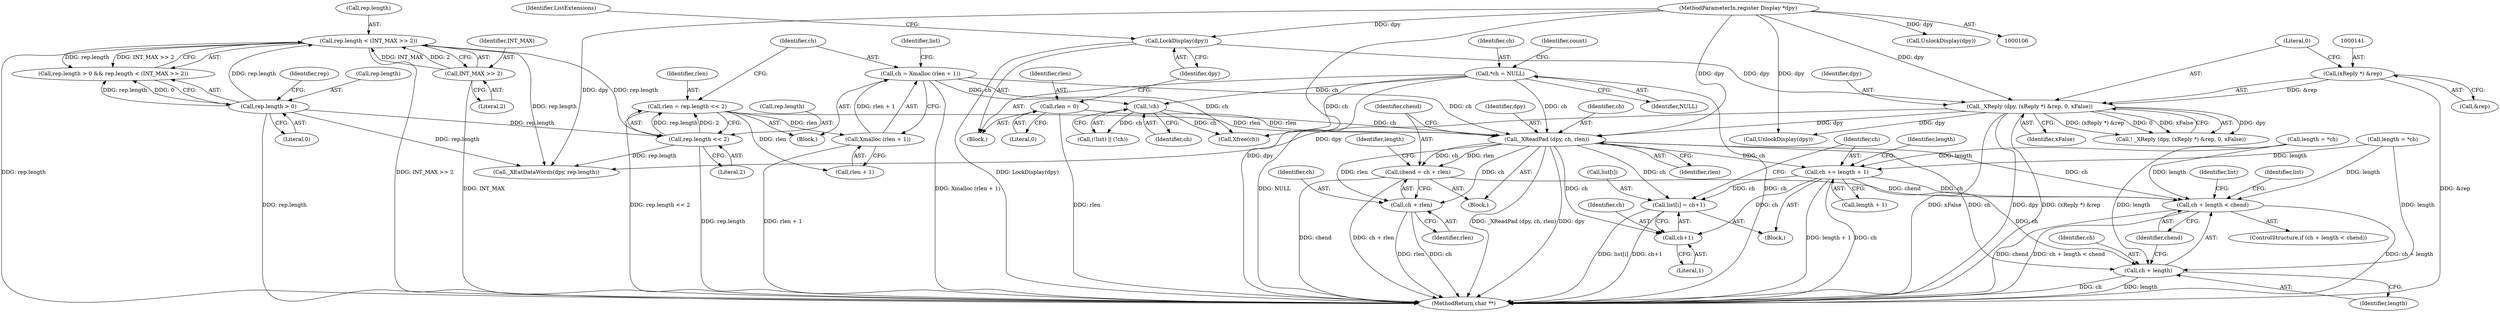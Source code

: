 digraph "0_libx11_b469da1430cdcee06e31c6251b83aede072a1ff0_1@pointer" {
"1000219" [label="(Call,_XReadPad (dpy, ch, rlen))"];
"1000138" [label="(Call,_XReply (dpy, (xReply *) &rep, 0, xFalse))"];
"1000131" [label="(Call,LockDisplay(dpy))"];
"1000107" [label="(MethodParameterIn,register Display *dpy)"];
"1000140" [label="(Call,(xReply *) &rep)"];
"1000116" [label="(Call,*ch = NULL)"];
"1000200" [label="(Call,!ch)"];
"1000190" [label="(Call,ch = Xmalloc (rlen + 1))"];
"1000192" [label="(Call,Xmalloc (rlen + 1))"];
"1000183" [label="(Call,rlen = rep.length << 2)"];
"1000185" [label="(Call,rep.length << 2)"];
"1000175" [label="(Call,rep.length < (INT_MAX >> 2))"];
"1000170" [label="(Call,rep.length > 0)"];
"1000179" [label="(Call,INT_MAX >> 2)"];
"1000128" [label="(Call,rlen = 0)"];
"1000223" [label="(Call,chend = ch + rlen)"];
"1000245" [label="(Call,ch + length < chend)"];
"1000225" [label="(Call,ch + rlen)"];
"1000246" [label="(Call,ch + length)"];
"1000251" [label="(Call,list[i] = ch+1)"];
"1000255" [label="(Call,ch+1)"];
"1000258" [label="(Call,ch += length + 1)"];
"1000279" [label="(MethodReturn,char **)"];
"1000139" [label="(Identifier,dpy)"];
"1000197" [label="(Call,(!list) || (!ch))"];
"1000182" [label="(Block,)"];
"1000175" [label="(Call,rep.length < (INT_MAX >> 2))"];
"1000250" [label="(Block,)"];
"1000224" [label="(Identifier,chend)"];
"1000128" [label="(Call,rlen = 0)"];
"1000220" [label="(Identifier,dpy)"];
"1000247" [label="(Identifier,ch)"];
"1000221" [label="(Identifier,ch)"];
"1000258" [label="(Call,ch += length + 1)"];
"1000246" [label="(Call,ch + length)"];
"1000122" [label="(Identifier,count)"];
"1000191" [label="(Identifier,ch)"];
"1000186" [label="(Call,rep.length)"];
"1000257" [label="(Literal,1)"];
"1000177" [label="(Identifier,rep)"];
"1000223" [label="(Call,chend = ch + rlen)"];
"1000137" [label="(Call,! _XReply (dpy, (xReply *) &rep, 0, xFalse))"];
"1000212" [label="(Call,UnlockDisplay(dpy))"];
"1000130" [label="(Literal,0)"];
"1000252" [label="(Call,list[i])"];
"1000222" [label="(Identifier,rlen)"];
"1000249" [label="(Identifier,chend)"];
"1000180" [label="(Identifier,INT_MAX)"];
"1000205" [label="(Call,Xfree(ch))"];
"1000225" [label="(Call,ch + rlen)"];
"1000256" [label="(Identifier,ch)"];
"1000117" [label="(Identifier,ch)"];
"1000109" [label="(Block,)"];
"1000140" [label="(Call,(xReply *) &rep)"];
"1000171" [label="(Call,rep.length)"];
"1000248" [label="(Identifier,length)"];
"1000189" [label="(Literal,2)"];
"1000251" [label="(Call,list[i] = ch+1)"];
"1000190" [label="(Call,ch = Xmalloc (rlen + 1))"];
"1000219" [label="(Call,_XReadPad (dpy, ch, rlen))"];
"1000142" [label="(Call,&rep)"];
"1000184" [label="(Identifier,rlen)"];
"1000118" [label="(Identifier,NULL)"];
"1000226" [label="(Identifier,ch)"];
"1000138" [label="(Call,_XReply (dpy, (xReply *) &rep, 0, xFalse))"];
"1000147" [label="(Call,UnlockDisplay(dpy))"];
"1000169" [label="(Call,rep.length > 0 && rep.length < (INT_MAX >> 2))"];
"1000200" [label="(Call,!ch)"];
"1000264" [label="(Identifier,length)"];
"1000183" [label="(Call,rlen = rep.length << 2)"];
"1000245" [label="(Call,ch + length < chend)"];
"1000129" [label="(Identifier,rlen)"];
"1000229" [label="(Identifier,length)"];
"1000131" [label="(Call,LockDisplay(dpy))"];
"1000107" [label="(MethodParameterIn,register Display *dpy)"];
"1000207" [label="(Call,_XEatDataWords(dpy, rep.length))"];
"1000255" [label="(Call,ch+1)"];
"1000228" [label="(Call,length = *ch)"];
"1000116" [label="(Call,*ch = NULL)"];
"1000244" [label="(ControlStructure,if (ch + length < chend))"];
"1000253" [label="(Identifier,list)"];
"1000201" [label="(Identifier,ch)"];
"1000179" [label="(Call,INT_MAX >> 2)"];
"1000263" [label="(Call,length = *ch)"];
"1000176" [label="(Call,rep.length)"];
"1000134" [label="(Identifier,ListExtensions)"];
"1000192" [label="(Call,Xmalloc (rlen + 1))"];
"1000132" [label="(Identifier,dpy)"];
"1000170" [label="(Call,rep.length > 0)"];
"1000174" [label="(Literal,0)"];
"1000276" [label="(Identifier,list)"];
"1000145" [label="(Identifier,xFalse)"];
"1000260" [label="(Call,length + 1)"];
"1000259" [label="(Identifier,ch)"];
"1000158" [label="(Block,)"];
"1000185" [label="(Call,rep.length << 2)"];
"1000199" [label="(Identifier,list)"];
"1000193" [label="(Call,rlen + 1)"];
"1000181" [label="(Literal,2)"];
"1000227" [label="(Identifier,rlen)"];
"1000144" [label="(Literal,0)"];
"1000219" -> "1000158"  [label="AST: "];
"1000219" -> "1000222"  [label="CFG: "];
"1000220" -> "1000219"  [label="AST: "];
"1000221" -> "1000219"  [label="AST: "];
"1000222" -> "1000219"  [label="AST: "];
"1000224" -> "1000219"  [label="CFG: "];
"1000219" -> "1000279"  [label="DDG: _XReadPad (dpy, ch, rlen)"];
"1000219" -> "1000279"  [label="DDG: dpy"];
"1000138" -> "1000219"  [label="DDG: dpy"];
"1000107" -> "1000219"  [label="DDG: dpy"];
"1000116" -> "1000219"  [label="DDG: ch"];
"1000200" -> "1000219"  [label="DDG: ch"];
"1000190" -> "1000219"  [label="DDG: ch"];
"1000128" -> "1000219"  [label="DDG: rlen"];
"1000183" -> "1000219"  [label="DDG: rlen"];
"1000219" -> "1000223"  [label="DDG: ch"];
"1000219" -> "1000223"  [label="DDG: rlen"];
"1000219" -> "1000225"  [label="DDG: ch"];
"1000219" -> "1000225"  [label="DDG: rlen"];
"1000219" -> "1000245"  [label="DDG: ch"];
"1000219" -> "1000246"  [label="DDG: ch"];
"1000219" -> "1000251"  [label="DDG: ch"];
"1000219" -> "1000255"  [label="DDG: ch"];
"1000219" -> "1000258"  [label="DDG: ch"];
"1000138" -> "1000137"  [label="AST: "];
"1000138" -> "1000145"  [label="CFG: "];
"1000139" -> "1000138"  [label="AST: "];
"1000140" -> "1000138"  [label="AST: "];
"1000144" -> "1000138"  [label="AST: "];
"1000145" -> "1000138"  [label="AST: "];
"1000137" -> "1000138"  [label="CFG: "];
"1000138" -> "1000279"  [label="DDG: dpy"];
"1000138" -> "1000279"  [label="DDG: (xReply *) &rep"];
"1000138" -> "1000279"  [label="DDG: xFalse"];
"1000138" -> "1000137"  [label="DDG: dpy"];
"1000138" -> "1000137"  [label="DDG: (xReply *) &rep"];
"1000138" -> "1000137"  [label="DDG: 0"];
"1000138" -> "1000137"  [label="DDG: xFalse"];
"1000131" -> "1000138"  [label="DDG: dpy"];
"1000107" -> "1000138"  [label="DDG: dpy"];
"1000140" -> "1000138"  [label="DDG: &rep"];
"1000138" -> "1000147"  [label="DDG: dpy"];
"1000138" -> "1000207"  [label="DDG: dpy"];
"1000131" -> "1000109"  [label="AST: "];
"1000131" -> "1000132"  [label="CFG: "];
"1000132" -> "1000131"  [label="AST: "];
"1000134" -> "1000131"  [label="CFG: "];
"1000131" -> "1000279"  [label="DDG: LockDisplay(dpy)"];
"1000107" -> "1000131"  [label="DDG: dpy"];
"1000107" -> "1000106"  [label="AST: "];
"1000107" -> "1000279"  [label="DDG: dpy"];
"1000107" -> "1000147"  [label="DDG: dpy"];
"1000107" -> "1000207"  [label="DDG: dpy"];
"1000107" -> "1000212"  [label="DDG: dpy"];
"1000140" -> "1000142"  [label="CFG: "];
"1000141" -> "1000140"  [label="AST: "];
"1000142" -> "1000140"  [label="AST: "];
"1000144" -> "1000140"  [label="CFG: "];
"1000140" -> "1000279"  [label="DDG: &rep"];
"1000116" -> "1000109"  [label="AST: "];
"1000116" -> "1000118"  [label="CFG: "];
"1000117" -> "1000116"  [label="AST: "];
"1000118" -> "1000116"  [label="AST: "];
"1000122" -> "1000116"  [label="CFG: "];
"1000116" -> "1000279"  [label="DDG: ch"];
"1000116" -> "1000279"  [label="DDG: NULL"];
"1000116" -> "1000200"  [label="DDG: ch"];
"1000116" -> "1000205"  [label="DDG: ch"];
"1000200" -> "1000197"  [label="AST: "];
"1000200" -> "1000201"  [label="CFG: "];
"1000201" -> "1000200"  [label="AST: "];
"1000197" -> "1000200"  [label="CFG: "];
"1000200" -> "1000197"  [label="DDG: ch"];
"1000190" -> "1000200"  [label="DDG: ch"];
"1000200" -> "1000205"  [label="DDG: ch"];
"1000190" -> "1000182"  [label="AST: "];
"1000190" -> "1000192"  [label="CFG: "];
"1000191" -> "1000190"  [label="AST: "];
"1000192" -> "1000190"  [label="AST: "];
"1000199" -> "1000190"  [label="CFG: "];
"1000190" -> "1000279"  [label="DDG: Xmalloc (rlen + 1)"];
"1000192" -> "1000190"  [label="DDG: rlen + 1"];
"1000190" -> "1000205"  [label="DDG: ch"];
"1000192" -> "1000193"  [label="CFG: "];
"1000193" -> "1000192"  [label="AST: "];
"1000192" -> "1000279"  [label="DDG: rlen + 1"];
"1000183" -> "1000192"  [label="DDG: rlen"];
"1000183" -> "1000182"  [label="AST: "];
"1000183" -> "1000185"  [label="CFG: "];
"1000184" -> "1000183"  [label="AST: "];
"1000185" -> "1000183"  [label="AST: "];
"1000191" -> "1000183"  [label="CFG: "];
"1000183" -> "1000279"  [label="DDG: rep.length << 2"];
"1000185" -> "1000183"  [label="DDG: rep.length"];
"1000185" -> "1000183"  [label="DDG: 2"];
"1000183" -> "1000193"  [label="DDG: rlen"];
"1000185" -> "1000189"  [label="CFG: "];
"1000186" -> "1000185"  [label="AST: "];
"1000189" -> "1000185"  [label="AST: "];
"1000185" -> "1000279"  [label="DDG: rep.length"];
"1000175" -> "1000185"  [label="DDG: rep.length"];
"1000170" -> "1000185"  [label="DDG: rep.length"];
"1000185" -> "1000207"  [label="DDG: rep.length"];
"1000175" -> "1000169"  [label="AST: "];
"1000175" -> "1000179"  [label="CFG: "];
"1000176" -> "1000175"  [label="AST: "];
"1000179" -> "1000175"  [label="AST: "];
"1000169" -> "1000175"  [label="CFG: "];
"1000175" -> "1000279"  [label="DDG: INT_MAX >> 2"];
"1000175" -> "1000279"  [label="DDG: rep.length"];
"1000175" -> "1000169"  [label="DDG: rep.length"];
"1000175" -> "1000169"  [label="DDG: INT_MAX >> 2"];
"1000170" -> "1000175"  [label="DDG: rep.length"];
"1000179" -> "1000175"  [label="DDG: INT_MAX"];
"1000179" -> "1000175"  [label="DDG: 2"];
"1000175" -> "1000207"  [label="DDG: rep.length"];
"1000170" -> "1000169"  [label="AST: "];
"1000170" -> "1000174"  [label="CFG: "];
"1000171" -> "1000170"  [label="AST: "];
"1000174" -> "1000170"  [label="AST: "];
"1000177" -> "1000170"  [label="CFG: "];
"1000169" -> "1000170"  [label="CFG: "];
"1000170" -> "1000279"  [label="DDG: rep.length"];
"1000170" -> "1000169"  [label="DDG: rep.length"];
"1000170" -> "1000169"  [label="DDG: 0"];
"1000170" -> "1000207"  [label="DDG: rep.length"];
"1000179" -> "1000181"  [label="CFG: "];
"1000180" -> "1000179"  [label="AST: "];
"1000181" -> "1000179"  [label="AST: "];
"1000179" -> "1000279"  [label="DDG: INT_MAX"];
"1000128" -> "1000109"  [label="AST: "];
"1000128" -> "1000130"  [label="CFG: "];
"1000129" -> "1000128"  [label="AST: "];
"1000130" -> "1000128"  [label="AST: "];
"1000132" -> "1000128"  [label="CFG: "];
"1000128" -> "1000279"  [label="DDG: rlen"];
"1000223" -> "1000158"  [label="AST: "];
"1000223" -> "1000225"  [label="CFG: "];
"1000224" -> "1000223"  [label="AST: "];
"1000225" -> "1000223"  [label="AST: "];
"1000229" -> "1000223"  [label="CFG: "];
"1000223" -> "1000279"  [label="DDG: ch + rlen"];
"1000223" -> "1000279"  [label="DDG: chend"];
"1000223" -> "1000245"  [label="DDG: chend"];
"1000245" -> "1000244"  [label="AST: "];
"1000245" -> "1000249"  [label="CFG: "];
"1000246" -> "1000245"  [label="AST: "];
"1000249" -> "1000245"  [label="AST: "];
"1000253" -> "1000245"  [label="CFG: "];
"1000276" -> "1000245"  [label="CFG: "];
"1000245" -> "1000279"  [label="DDG: ch + length < chend"];
"1000245" -> "1000279"  [label="DDG: ch + length"];
"1000245" -> "1000279"  [label="DDG: chend"];
"1000258" -> "1000245"  [label="DDG: ch"];
"1000228" -> "1000245"  [label="DDG: length"];
"1000263" -> "1000245"  [label="DDG: length"];
"1000225" -> "1000227"  [label="CFG: "];
"1000226" -> "1000225"  [label="AST: "];
"1000227" -> "1000225"  [label="AST: "];
"1000225" -> "1000279"  [label="DDG: rlen"];
"1000225" -> "1000279"  [label="DDG: ch"];
"1000246" -> "1000248"  [label="CFG: "];
"1000247" -> "1000246"  [label="AST: "];
"1000248" -> "1000246"  [label="AST: "];
"1000249" -> "1000246"  [label="CFG: "];
"1000246" -> "1000279"  [label="DDG: length"];
"1000246" -> "1000279"  [label="DDG: ch"];
"1000258" -> "1000246"  [label="DDG: ch"];
"1000228" -> "1000246"  [label="DDG: length"];
"1000263" -> "1000246"  [label="DDG: length"];
"1000251" -> "1000250"  [label="AST: "];
"1000251" -> "1000255"  [label="CFG: "];
"1000252" -> "1000251"  [label="AST: "];
"1000255" -> "1000251"  [label="AST: "];
"1000259" -> "1000251"  [label="CFG: "];
"1000251" -> "1000279"  [label="DDG: ch+1"];
"1000251" -> "1000279"  [label="DDG: list[i]"];
"1000258" -> "1000251"  [label="DDG: ch"];
"1000255" -> "1000257"  [label="CFG: "];
"1000256" -> "1000255"  [label="AST: "];
"1000257" -> "1000255"  [label="AST: "];
"1000258" -> "1000255"  [label="DDG: ch"];
"1000258" -> "1000250"  [label="AST: "];
"1000258" -> "1000260"  [label="CFG: "];
"1000259" -> "1000258"  [label="AST: "];
"1000260" -> "1000258"  [label="AST: "];
"1000264" -> "1000258"  [label="CFG: "];
"1000258" -> "1000279"  [label="DDG: ch"];
"1000258" -> "1000279"  [label="DDG: length + 1"];
"1000228" -> "1000258"  [label="DDG: length"];
"1000263" -> "1000258"  [label="DDG: length"];
}
